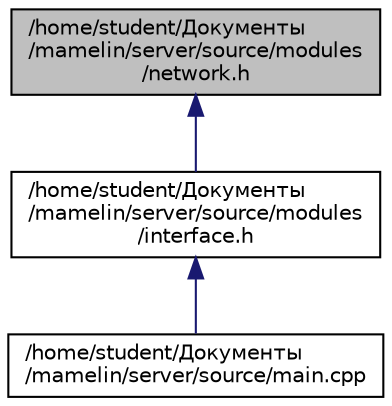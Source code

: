 digraph "/home/student/Документы/mamelin/server/source/modules/network.h"
{
 // LATEX_PDF_SIZE
  edge [fontname="Helvetica",fontsize="10",labelfontname="Helvetica",labelfontsize="10"];
  node [fontname="Helvetica",fontsize="10",shape=record];
  Node1 [label="/home/student/Документы\l/mamelin/server/source/modules\l/network.h",height=0.2,width=0.4,color="black", fillcolor="grey75", style="filled", fontcolor="black",tooltip="Определения классов для управления сетевым взаимодействием."];
  Node1 -> Node2 [dir="back",color="midnightblue",fontsize="10",style="solid"];
  Node2 [label="/home/student/Документы\l/mamelin/server/source/modules\l/interface.h",height=0.2,width=0.4,color="black", fillcolor="white", style="filled",URL="$interface_8h.html",tooltip="Определение класса интерфейса."];
  Node2 -> Node3 [dir="back",color="midnightblue",fontsize="10",style="solid"];
  Node3 [label="/home/student/Документы\l/mamelin/server/source/main.cpp",height=0.2,width=0.4,color="black", fillcolor="white", style="filled",URL="$main_8cpp.html",tooltip="Главный файл программы."];
}
